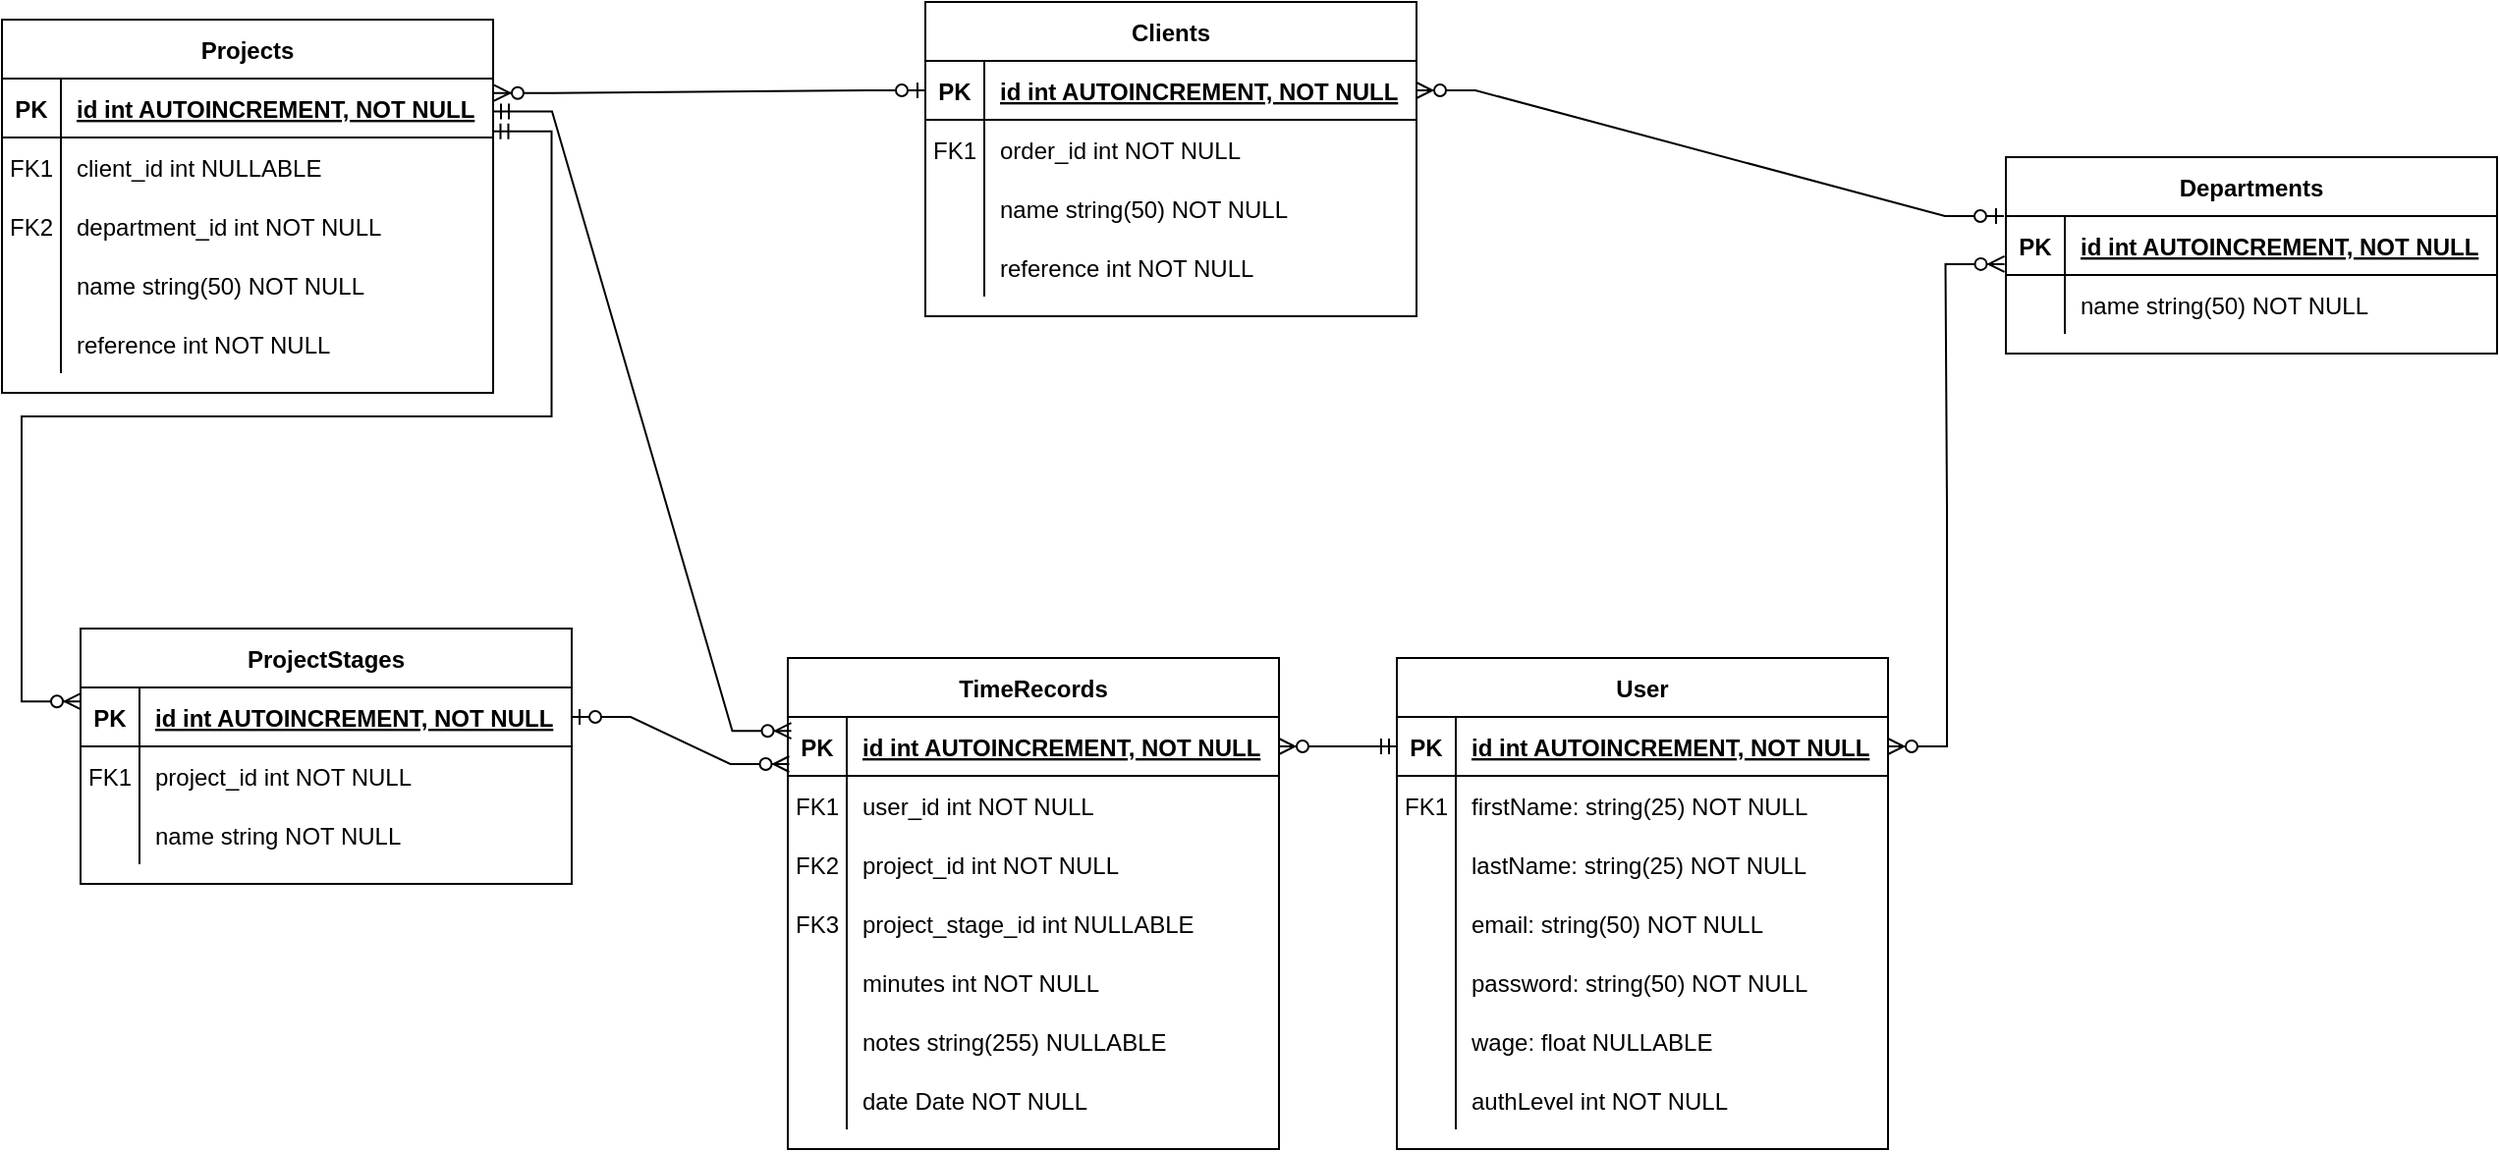 <mxfile version="16.5.1" type="device"><diagram id="R2lEEEUBdFMjLlhIrx00" name="Page-1"><mxGraphModel dx="2802" dy="865" grid="1" gridSize="10" guides="1" tooltips="1" connect="1" arrows="1" fold="1" page="1" pageScale="1" pageWidth="850" pageHeight="1100" math="0" shadow="0" extFonts="Permanent Marker^https://fonts.googleapis.com/css?family=Permanent+Marker"><root><mxCell id="0"/><mxCell id="1" parent="0"/><mxCell id="C-vyLk0tnHw3VtMMgP7b-2" value="ProjectStages" style="shape=table;startSize=30;container=1;collapsible=1;childLayout=tableLayout;fixedRows=1;rowLines=0;fontStyle=1;align=center;resizeLast=1;" parent="1" vertex="1"><mxGeometry x="-1000" y="450" width="250" height="130" as="geometry"/></mxCell><mxCell id="C-vyLk0tnHw3VtMMgP7b-3" value="" style="shape=partialRectangle;collapsible=0;dropTarget=0;pointerEvents=0;fillColor=none;points=[[0,0.5],[1,0.5]];portConstraint=eastwest;top=0;left=0;right=0;bottom=1;" parent="C-vyLk0tnHw3VtMMgP7b-2" vertex="1"><mxGeometry y="30" width="250" height="30" as="geometry"/></mxCell><mxCell id="C-vyLk0tnHw3VtMMgP7b-4" value="PK" style="shape=partialRectangle;overflow=hidden;connectable=0;fillColor=none;top=0;left=0;bottom=0;right=0;fontStyle=1;" parent="C-vyLk0tnHw3VtMMgP7b-3" vertex="1"><mxGeometry width="30" height="30" as="geometry"><mxRectangle width="30" height="30" as="alternateBounds"/></mxGeometry></mxCell><mxCell id="C-vyLk0tnHw3VtMMgP7b-5" value="id int AUTOINCREMENT, NOT NULL" style="shape=partialRectangle;overflow=hidden;connectable=0;fillColor=none;top=0;left=0;bottom=0;right=0;align=left;spacingLeft=6;fontStyle=5;" parent="C-vyLk0tnHw3VtMMgP7b-3" vertex="1"><mxGeometry x="30" width="220" height="30" as="geometry"><mxRectangle width="220" height="30" as="alternateBounds"/></mxGeometry></mxCell><mxCell id="C-vyLk0tnHw3VtMMgP7b-6" value="" style="shape=partialRectangle;collapsible=0;dropTarget=0;pointerEvents=0;fillColor=none;points=[[0,0.5],[1,0.5]];portConstraint=eastwest;top=0;left=0;right=0;bottom=0;" parent="C-vyLk0tnHw3VtMMgP7b-2" vertex="1"><mxGeometry y="60" width="250" height="30" as="geometry"/></mxCell><mxCell id="C-vyLk0tnHw3VtMMgP7b-7" value="FK1" style="shape=partialRectangle;overflow=hidden;connectable=0;fillColor=none;top=0;left=0;bottom=0;right=0;" parent="C-vyLk0tnHw3VtMMgP7b-6" vertex="1"><mxGeometry width="30" height="30" as="geometry"><mxRectangle width="30" height="30" as="alternateBounds"/></mxGeometry></mxCell><mxCell id="C-vyLk0tnHw3VtMMgP7b-8" value="project_id int NOT NULL" style="shape=partialRectangle;overflow=hidden;connectable=0;fillColor=none;top=0;left=0;bottom=0;right=0;align=left;spacingLeft=6;" parent="C-vyLk0tnHw3VtMMgP7b-6" vertex="1"><mxGeometry x="30" width="220" height="30" as="geometry"><mxRectangle width="220" height="30" as="alternateBounds"/></mxGeometry></mxCell><mxCell id="_B4PL_5345kddDKQ4MI7-59" value="" style="shape=partialRectangle;collapsible=0;dropTarget=0;pointerEvents=0;fillColor=none;points=[[0,0.5],[1,0.5]];portConstraint=eastwest;top=0;left=0;right=0;bottom=0;" parent="C-vyLk0tnHw3VtMMgP7b-2" vertex="1"><mxGeometry y="90" width="250" height="30" as="geometry"/></mxCell><mxCell id="_B4PL_5345kddDKQ4MI7-60" value="" style="shape=partialRectangle;overflow=hidden;connectable=0;fillColor=none;top=0;left=0;bottom=0;right=0;" parent="_B4PL_5345kddDKQ4MI7-59" vertex="1"><mxGeometry width="30" height="30" as="geometry"><mxRectangle width="30" height="30" as="alternateBounds"/></mxGeometry></mxCell><mxCell id="_B4PL_5345kddDKQ4MI7-61" value="name string NOT NULL" style="shape=partialRectangle;overflow=hidden;connectable=0;fillColor=none;top=0;left=0;bottom=0;right=0;align=left;spacingLeft=6;" parent="_B4PL_5345kddDKQ4MI7-59" vertex="1"><mxGeometry x="30" width="220" height="30" as="geometry"><mxRectangle width="220" height="30" as="alternateBounds"/></mxGeometry></mxCell><mxCell id="C-vyLk0tnHw3VtMMgP7b-13" value="Clients" style="shape=table;startSize=30;container=1;collapsible=1;childLayout=tableLayout;fixedRows=1;rowLines=0;fontStyle=1;align=center;resizeLast=1;" parent="1" vertex="1"><mxGeometry x="-570" y="131" width="250" height="160" as="geometry"/></mxCell><mxCell id="C-vyLk0tnHw3VtMMgP7b-14" value="" style="shape=partialRectangle;collapsible=0;dropTarget=0;pointerEvents=0;fillColor=none;points=[[0,0.5],[1,0.5]];portConstraint=eastwest;top=0;left=0;right=0;bottom=1;" parent="C-vyLk0tnHw3VtMMgP7b-13" vertex="1"><mxGeometry y="30" width="250" height="30" as="geometry"/></mxCell><mxCell id="C-vyLk0tnHw3VtMMgP7b-15" value="PK" style="shape=partialRectangle;overflow=hidden;connectable=0;fillColor=none;top=0;left=0;bottom=0;right=0;fontStyle=1;" parent="C-vyLk0tnHw3VtMMgP7b-14" vertex="1"><mxGeometry width="30" height="30" as="geometry"><mxRectangle width="30" height="30" as="alternateBounds"/></mxGeometry></mxCell><mxCell id="C-vyLk0tnHw3VtMMgP7b-16" value="id int AUTOINCREMENT, NOT NULL" style="shape=partialRectangle;overflow=hidden;connectable=0;fillColor=none;top=0;left=0;bottom=0;right=0;align=left;spacingLeft=6;fontStyle=5;" parent="C-vyLk0tnHw3VtMMgP7b-14" vertex="1"><mxGeometry x="30" width="220" height="30" as="geometry"><mxRectangle width="220" height="30" as="alternateBounds"/></mxGeometry></mxCell><mxCell id="C-vyLk0tnHw3VtMMgP7b-17" value="" style="shape=partialRectangle;collapsible=0;dropTarget=0;pointerEvents=0;fillColor=none;points=[[0,0.5],[1,0.5]];portConstraint=eastwest;top=0;left=0;right=0;bottom=0;" parent="C-vyLk0tnHw3VtMMgP7b-13" vertex="1"><mxGeometry y="60" width="250" height="30" as="geometry"/></mxCell><mxCell id="C-vyLk0tnHw3VtMMgP7b-18" value="FK1" style="shape=partialRectangle;overflow=hidden;connectable=0;fillColor=none;top=0;left=0;bottom=0;right=0;" parent="C-vyLk0tnHw3VtMMgP7b-17" vertex="1"><mxGeometry width="30" height="30" as="geometry"><mxRectangle width="30" height="30" as="alternateBounds"/></mxGeometry></mxCell><mxCell id="C-vyLk0tnHw3VtMMgP7b-19" value="order_id int NOT NULL" style="shape=partialRectangle;overflow=hidden;connectable=0;fillColor=none;top=0;left=0;bottom=0;right=0;align=left;spacingLeft=6;" parent="C-vyLk0tnHw3VtMMgP7b-17" vertex="1"><mxGeometry x="30" width="220" height="30" as="geometry"><mxRectangle width="220" height="30" as="alternateBounds"/></mxGeometry></mxCell><mxCell id="C-vyLk0tnHw3VtMMgP7b-20" value="" style="shape=partialRectangle;collapsible=0;dropTarget=0;pointerEvents=0;fillColor=none;points=[[0,0.5],[1,0.5]];portConstraint=eastwest;top=0;left=0;right=0;bottom=0;" parent="C-vyLk0tnHw3VtMMgP7b-13" vertex="1"><mxGeometry y="90" width="250" height="30" as="geometry"/></mxCell><mxCell id="C-vyLk0tnHw3VtMMgP7b-21" value="" style="shape=partialRectangle;overflow=hidden;connectable=0;fillColor=none;top=0;left=0;bottom=0;right=0;" parent="C-vyLk0tnHw3VtMMgP7b-20" vertex="1"><mxGeometry width="30" height="30" as="geometry"><mxRectangle width="30" height="30" as="alternateBounds"/></mxGeometry></mxCell><mxCell id="C-vyLk0tnHw3VtMMgP7b-22" value="name string(50) NOT NULL" style="shape=partialRectangle;overflow=hidden;connectable=0;fillColor=none;top=0;left=0;bottom=0;right=0;align=left;spacingLeft=6;" parent="C-vyLk0tnHw3VtMMgP7b-20" vertex="1"><mxGeometry x="30" width="220" height="30" as="geometry"><mxRectangle width="220" height="30" as="alternateBounds"/></mxGeometry></mxCell><mxCell id="_B4PL_5345kddDKQ4MI7-33" value="" style="shape=partialRectangle;collapsible=0;dropTarget=0;pointerEvents=0;fillColor=none;points=[[0,0.5],[1,0.5]];portConstraint=eastwest;top=0;left=0;right=0;bottom=0;" parent="C-vyLk0tnHw3VtMMgP7b-13" vertex="1"><mxGeometry y="120" width="250" height="30" as="geometry"/></mxCell><mxCell id="_B4PL_5345kddDKQ4MI7-34" value="" style="shape=partialRectangle;overflow=hidden;connectable=0;fillColor=none;top=0;left=0;bottom=0;right=0;" parent="_B4PL_5345kddDKQ4MI7-33" vertex="1"><mxGeometry width="30" height="30" as="geometry"><mxRectangle width="30" height="30" as="alternateBounds"/></mxGeometry></mxCell><mxCell id="_B4PL_5345kddDKQ4MI7-35" value="reference int NOT NULL" style="shape=partialRectangle;overflow=hidden;connectable=0;fillColor=none;top=0;left=0;bottom=0;right=0;align=left;spacingLeft=6;" parent="_B4PL_5345kddDKQ4MI7-33" vertex="1"><mxGeometry x="30" width="220" height="30" as="geometry"><mxRectangle width="220" height="30" as="alternateBounds"/></mxGeometry></mxCell><mxCell id="_B4PL_5345kddDKQ4MI7-1" value="Departments" style="shape=table;startSize=30;container=1;collapsible=1;childLayout=tableLayout;fixedRows=1;rowLines=0;fontStyle=1;align=center;resizeLast=1;" parent="1" vertex="1"><mxGeometry x="-20" y="210" width="250" height="100" as="geometry"/></mxCell><mxCell id="_B4PL_5345kddDKQ4MI7-2" value="" style="shape=partialRectangle;collapsible=0;dropTarget=0;pointerEvents=0;fillColor=none;points=[[0,0.5],[1,0.5]];portConstraint=eastwest;top=0;left=0;right=0;bottom=1;" parent="_B4PL_5345kddDKQ4MI7-1" vertex="1"><mxGeometry y="30" width="250" height="30" as="geometry"/></mxCell><mxCell id="_B4PL_5345kddDKQ4MI7-3" value="PK" style="shape=partialRectangle;overflow=hidden;connectable=0;fillColor=none;top=0;left=0;bottom=0;right=0;fontStyle=1;" parent="_B4PL_5345kddDKQ4MI7-2" vertex="1"><mxGeometry width="30" height="30" as="geometry"><mxRectangle width="30" height="30" as="alternateBounds"/></mxGeometry></mxCell><mxCell id="_B4PL_5345kddDKQ4MI7-4" value="id int AUTOINCREMENT, NOT NULL" style="shape=partialRectangle;overflow=hidden;connectable=0;fillColor=none;top=0;left=0;bottom=0;right=0;align=left;spacingLeft=6;fontStyle=5;" parent="_B4PL_5345kddDKQ4MI7-2" vertex="1"><mxGeometry x="30" width="220" height="30" as="geometry"><mxRectangle width="220" height="30" as="alternateBounds"/></mxGeometry></mxCell><mxCell id="_B4PL_5345kddDKQ4MI7-5" value="" style="shape=partialRectangle;collapsible=0;dropTarget=0;pointerEvents=0;fillColor=none;points=[[0,0.5],[1,0.5]];portConstraint=eastwest;top=0;left=0;right=0;bottom=0;" parent="_B4PL_5345kddDKQ4MI7-1" vertex="1"><mxGeometry y="60" width="250" height="30" as="geometry"/></mxCell><mxCell id="_B4PL_5345kddDKQ4MI7-6" value="" style="shape=partialRectangle;overflow=hidden;connectable=0;fillColor=none;top=0;left=0;bottom=0;right=0;" parent="_B4PL_5345kddDKQ4MI7-5" vertex="1"><mxGeometry width="30" height="30" as="geometry"><mxRectangle width="30" height="30" as="alternateBounds"/></mxGeometry></mxCell><mxCell id="_B4PL_5345kddDKQ4MI7-7" value="name string(50) NOT NULL" style="shape=partialRectangle;overflow=hidden;connectable=0;fillColor=none;top=0;left=0;bottom=0;right=0;align=left;spacingLeft=6;" parent="_B4PL_5345kddDKQ4MI7-5" vertex="1"><mxGeometry x="30" width="220" height="30" as="geometry"><mxRectangle width="220" height="30" as="alternateBounds"/></mxGeometry></mxCell><mxCell id="_B4PL_5345kddDKQ4MI7-11" value="TimeRecords" style="shape=table;startSize=30;container=1;collapsible=1;childLayout=tableLayout;fixedRows=1;rowLines=0;fontStyle=1;align=center;resizeLast=1;" parent="1" vertex="1"><mxGeometry x="-640" y="465" width="250" height="250" as="geometry"/></mxCell><mxCell id="_B4PL_5345kddDKQ4MI7-12" value="" style="shape=partialRectangle;collapsible=0;dropTarget=0;pointerEvents=0;fillColor=none;points=[[0,0.5],[1,0.5]];portConstraint=eastwest;top=0;left=0;right=0;bottom=1;" parent="_B4PL_5345kddDKQ4MI7-11" vertex="1"><mxGeometry y="30" width="250" height="30" as="geometry"/></mxCell><mxCell id="_B4PL_5345kddDKQ4MI7-13" value="PK" style="shape=partialRectangle;overflow=hidden;connectable=0;fillColor=none;top=0;left=0;bottom=0;right=0;fontStyle=1;" parent="_B4PL_5345kddDKQ4MI7-12" vertex="1"><mxGeometry width="30" height="30" as="geometry"><mxRectangle width="30" height="30" as="alternateBounds"/></mxGeometry></mxCell><mxCell id="_B4PL_5345kddDKQ4MI7-14" value="id int AUTOINCREMENT, NOT NULL" style="shape=partialRectangle;overflow=hidden;connectable=0;fillColor=none;top=0;left=0;bottom=0;right=0;align=left;spacingLeft=6;fontStyle=5;" parent="_B4PL_5345kddDKQ4MI7-12" vertex="1"><mxGeometry x="30" width="220" height="30" as="geometry"><mxRectangle width="220" height="30" as="alternateBounds"/></mxGeometry></mxCell><mxCell id="_B4PL_5345kddDKQ4MI7-15" value="" style="shape=partialRectangle;collapsible=0;dropTarget=0;pointerEvents=0;fillColor=none;points=[[0,0.5],[1,0.5]];portConstraint=eastwest;top=0;left=0;right=0;bottom=0;" parent="_B4PL_5345kddDKQ4MI7-11" vertex="1"><mxGeometry y="60" width="250" height="30" as="geometry"/></mxCell><mxCell id="_B4PL_5345kddDKQ4MI7-16" value="FK1" style="shape=partialRectangle;overflow=hidden;connectable=0;fillColor=none;top=0;left=0;bottom=0;right=0;" parent="_B4PL_5345kddDKQ4MI7-15" vertex="1"><mxGeometry width="30" height="30" as="geometry"><mxRectangle width="30" height="30" as="alternateBounds"/></mxGeometry></mxCell><mxCell id="_B4PL_5345kddDKQ4MI7-17" value="user_id int NOT NULL" style="shape=partialRectangle;overflow=hidden;connectable=0;fillColor=none;top=0;left=0;bottom=0;right=0;align=left;spacingLeft=6;" parent="_B4PL_5345kddDKQ4MI7-15" vertex="1"><mxGeometry x="30" width="220" height="30" as="geometry"><mxRectangle width="220" height="30" as="alternateBounds"/></mxGeometry></mxCell><mxCell id="_B4PL_5345kddDKQ4MI7-62" value="" style="shape=partialRectangle;collapsible=0;dropTarget=0;pointerEvents=0;fillColor=none;points=[[0,0.5],[1,0.5]];portConstraint=eastwest;top=0;left=0;right=0;bottom=0;" parent="_B4PL_5345kddDKQ4MI7-11" vertex="1"><mxGeometry y="90" width="250" height="30" as="geometry"/></mxCell><mxCell id="_B4PL_5345kddDKQ4MI7-63" value="FK2" style="shape=partialRectangle;overflow=hidden;connectable=0;fillColor=none;top=0;left=0;bottom=0;right=0;" parent="_B4PL_5345kddDKQ4MI7-62" vertex="1"><mxGeometry width="30" height="30" as="geometry"><mxRectangle width="30" height="30" as="alternateBounds"/></mxGeometry></mxCell><mxCell id="_B4PL_5345kddDKQ4MI7-64" value="project_id int NOT NULL" style="shape=partialRectangle;overflow=hidden;connectable=0;fillColor=none;top=0;left=0;bottom=0;right=0;align=left;spacingLeft=6;" parent="_B4PL_5345kddDKQ4MI7-62" vertex="1"><mxGeometry x="30" width="220" height="30" as="geometry"><mxRectangle width="220" height="30" as="alternateBounds"/></mxGeometry></mxCell><mxCell id="_B4PL_5345kddDKQ4MI7-65" value="" style="shape=partialRectangle;collapsible=0;dropTarget=0;pointerEvents=0;fillColor=none;points=[[0,0.5],[1,0.5]];portConstraint=eastwest;top=0;left=0;right=0;bottom=0;" parent="_B4PL_5345kddDKQ4MI7-11" vertex="1"><mxGeometry y="120" width="250" height="30" as="geometry"/></mxCell><mxCell id="_B4PL_5345kddDKQ4MI7-66" value="FK3" style="shape=partialRectangle;overflow=hidden;connectable=0;fillColor=none;top=0;left=0;bottom=0;right=0;" parent="_B4PL_5345kddDKQ4MI7-65" vertex="1"><mxGeometry width="30" height="30" as="geometry"><mxRectangle width="30" height="30" as="alternateBounds"/></mxGeometry></mxCell><mxCell id="_B4PL_5345kddDKQ4MI7-67" value="project_stage_id int NULLABLE" style="shape=partialRectangle;overflow=hidden;connectable=0;fillColor=none;top=0;left=0;bottom=0;right=0;align=left;spacingLeft=6;" parent="_B4PL_5345kddDKQ4MI7-65" vertex="1"><mxGeometry x="30" width="220" height="30" as="geometry"><mxRectangle width="220" height="30" as="alternateBounds"/></mxGeometry></mxCell><mxCell id="_B4PL_5345kddDKQ4MI7-18" value="" style="shape=partialRectangle;collapsible=0;dropTarget=0;pointerEvents=0;fillColor=none;points=[[0,0.5],[1,0.5]];portConstraint=eastwest;top=0;left=0;right=0;bottom=0;" parent="_B4PL_5345kddDKQ4MI7-11" vertex="1"><mxGeometry y="150" width="250" height="30" as="geometry"/></mxCell><mxCell id="_B4PL_5345kddDKQ4MI7-19" value="" style="shape=partialRectangle;overflow=hidden;connectable=0;fillColor=none;top=0;left=0;bottom=0;right=0;" parent="_B4PL_5345kddDKQ4MI7-18" vertex="1"><mxGeometry width="30" height="30" as="geometry"><mxRectangle width="30" height="30" as="alternateBounds"/></mxGeometry></mxCell><mxCell id="_B4PL_5345kddDKQ4MI7-20" value="minutes int NOT NULL" style="shape=partialRectangle;overflow=hidden;connectable=0;fillColor=none;top=0;left=0;bottom=0;right=0;align=left;spacingLeft=6;" parent="_B4PL_5345kddDKQ4MI7-18" vertex="1"><mxGeometry x="30" width="220" height="30" as="geometry"><mxRectangle width="220" height="30" as="alternateBounds"/></mxGeometry></mxCell><mxCell id="_B4PL_5345kddDKQ4MI7-56" value="" style="shape=partialRectangle;collapsible=0;dropTarget=0;pointerEvents=0;fillColor=none;points=[[0,0.5],[1,0.5]];portConstraint=eastwest;top=0;left=0;right=0;bottom=0;" parent="_B4PL_5345kddDKQ4MI7-11" vertex="1"><mxGeometry y="180" width="250" height="30" as="geometry"/></mxCell><mxCell id="_B4PL_5345kddDKQ4MI7-57" value="" style="shape=partialRectangle;overflow=hidden;connectable=0;fillColor=none;top=0;left=0;bottom=0;right=0;" parent="_B4PL_5345kddDKQ4MI7-56" vertex="1"><mxGeometry width="30" height="30" as="geometry"><mxRectangle width="30" height="30" as="alternateBounds"/></mxGeometry></mxCell><mxCell id="_B4PL_5345kddDKQ4MI7-58" value="notes string(255) NULLABLE" style="shape=partialRectangle;overflow=hidden;connectable=0;fillColor=none;top=0;left=0;bottom=0;right=0;align=left;spacingLeft=6;" parent="_B4PL_5345kddDKQ4MI7-56" vertex="1"><mxGeometry x="30" width="220" height="30" as="geometry"><mxRectangle width="220" height="30" as="alternateBounds"/></mxGeometry></mxCell><mxCell id="n6UdeddyVsrwUDNH1wHE-2" value="" style="shape=partialRectangle;collapsible=0;dropTarget=0;pointerEvents=0;fillColor=none;points=[[0,0.5],[1,0.5]];portConstraint=eastwest;top=0;left=0;right=0;bottom=0;" parent="_B4PL_5345kddDKQ4MI7-11" vertex="1"><mxGeometry y="210" width="250" height="30" as="geometry"/></mxCell><mxCell id="n6UdeddyVsrwUDNH1wHE-3" value="" style="shape=partialRectangle;overflow=hidden;connectable=0;fillColor=none;top=0;left=0;bottom=0;right=0;" parent="n6UdeddyVsrwUDNH1wHE-2" vertex="1"><mxGeometry width="30" height="30" as="geometry"><mxRectangle width="30" height="30" as="alternateBounds"/></mxGeometry></mxCell><mxCell id="n6UdeddyVsrwUDNH1wHE-4" value="date Date NOT NULL" style="shape=partialRectangle;overflow=hidden;connectable=0;fillColor=none;top=0;left=0;bottom=0;right=0;align=left;spacingLeft=6;" parent="n6UdeddyVsrwUDNH1wHE-2" vertex="1"><mxGeometry x="30" width="220" height="30" as="geometry"><mxRectangle width="220" height="30" as="alternateBounds"/></mxGeometry></mxCell><mxCell id="_B4PL_5345kddDKQ4MI7-21" value="User" style="shape=table;startSize=30;container=1;collapsible=1;childLayout=tableLayout;fixedRows=1;rowLines=0;fontStyle=1;align=center;resizeLast=1;" parent="1" vertex="1"><mxGeometry x="-330" y="465" width="250" height="250" as="geometry"/></mxCell><mxCell id="_B4PL_5345kddDKQ4MI7-22" value="" style="shape=partialRectangle;collapsible=0;dropTarget=0;pointerEvents=0;fillColor=none;points=[[0,0.5],[1,0.5]];portConstraint=eastwest;top=0;left=0;right=0;bottom=1;" parent="_B4PL_5345kddDKQ4MI7-21" vertex="1"><mxGeometry y="30" width="250" height="30" as="geometry"/></mxCell><mxCell id="_B4PL_5345kddDKQ4MI7-23" value="PK" style="shape=partialRectangle;overflow=hidden;connectable=0;fillColor=none;top=0;left=0;bottom=0;right=0;fontStyle=1;" parent="_B4PL_5345kddDKQ4MI7-22" vertex="1"><mxGeometry width="30" height="30" as="geometry"><mxRectangle width="30" height="30" as="alternateBounds"/></mxGeometry></mxCell><mxCell id="_B4PL_5345kddDKQ4MI7-24" value="id int AUTOINCREMENT, NOT NULL" style="shape=partialRectangle;overflow=hidden;connectable=0;fillColor=none;top=0;left=0;bottom=0;right=0;align=left;spacingLeft=6;fontStyle=5;" parent="_B4PL_5345kddDKQ4MI7-22" vertex="1"><mxGeometry x="30" width="220" height="30" as="geometry"><mxRectangle width="220" height="30" as="alternateBounds"/></mxGeometry></mxCell><mxCell id="_B4PL_5345kddDKQ4MI7-25" value="" style="shape=partialRectangle;collapsible=0;dropTarget=0;pointerEvents=0;fillColor=none;points=[[0,0.5],[1,0.5]];portConstraint=eastwest;top=0;left=0;right=0;bottom=0;" parent="_B4PL_5345kddDKQ4MI7-21" vertex="1"><mxGeometry y="60" width="250" height="30" as="geometry"/></mxCell><mxCell id="_B4PL_5345kddDKQ4MI7-26" value="FK1" style="shape=partialRectangle;overflow=hidden;connectable=0;fillColor=none;top=0;left=0;bottom=0;right=0;" parent="_B4PL_5345kddDKQ4MI7-25" vertex="1"><mxGeometry width="30" height="30" as="geometry"><mxRectangle width="30" height="30" as="alternateBounds"/></mxGeometry></mxCell><mxCell id="_B4PL_5345kddDKQ4MI7-27" value="firstName: string(25) NOT NULL" style="shape=partialRectangle;overflow=hidden;connectable=0;fillColor=none;top=0;left=0;bottom=0;right=0;align=left;spacingLeft=6;" parent="_B4PL_5345kddDKQ4MI7-25" vertex="1"><mxGeometry x="30" width="220" height="30" as="geometry"><mxRectangle width="220" height="30" as="alternateBounds"/></mxGeometry></mxCell><mxCell id="_B4PL_5345kddDKQ4MI7-28" value="" style="shape=partialRectangle;collapsible=0;dropTarget=0;pointerEvents=0;fillColor=none;points=[[0,0.5],[1,0.5]];portConstraint=eastwest;top=0;left=0;right=0;bottom=0;" parent="_B4PL_5345kddDKQ4MI7-21" vertex="1"><mxGeometry y="90" width="250" height="30" as="geometry"/></mxCell><mxCell id="_B4PL_5345kddDKQ4MI7-29" value="" style="shape=partialRectangle;overflow=hidden;connectable=0;fillColor=none;top=0;left=0;bottom=0;right=0;" parent="_B4PL_5345kddDKQ4MI7-28" vertex="1"><mxGeometry width="30" height="30" as="geometry"><mxRectangle width="30" height="30" as="alternateBounds"/></mxGeometry></mxCell><mxCell id="_B4PL_5345kddDKQ4MI7-30" value="lastName: string(25) NOT NULL" style="shape=partialRectangle;overflow=hidden;connectable=0;fillColor=none;top=0;left=0;bottom=0;right=0;align=left;spacingLeft=6;" parent="_B4PL_5345kddDKQ4MI7-28" vertex="1"><mxGeometry x="30" width="220" height="30" as="geometry"><mxRectangle width="220" height="30" as="alternateBounds"/></mxGeometry></mxCell><mxCell id="_B4PL_5345kddDKQ4MI7-68" value="" style="shape=partialRectangle;collapsible=0;dropTarget=0;pointerEvents=0;fillColor=none;points=[[0,0.5],[1,0.5]];portConstraint=eastwest;top=0;left=0;right=0;bottom=0;" parent="_B4PL_5345kddDKQ4MI7-21" vertex="1"><mxGeometry y="120" width="250" height="30" as="geometry"/></mxCell><mxCell id="_B4PL_5345kddDKQ4MI7-69" value="" style="shape=partialRectangle;overflow=hidden;connectable=0;fillColor=none;top=0;left=0;bottom=0;right=0;" parent="_B4PL_5345kddDKQ4MI7-68" vertex="1"><mxGeometry width="30" height="30" as="geometry"><mxRectangle width="30" height="30" as="alternateBounds"/></mxGeometry></mxCell><mxCell id="_B4PL_5345kddDKQ4MI7-70" value="email: string(50) NOT NULL" style="shape=partialRectangle;overflow=hidden;connectable=0;fillColor=none;top=0;left=0;bottom=0;right=0;align=left;spacingLeft=6;" parent="_B4PL_5345kddDKQ4MI7-68" vertex="1"><mxGeometry x="30" width="220" height="30" as="geometry"><mxRectangle width="220" height="30" as="alternateBounds"/></mxGeometry></mxCell><mxCell id="_B4PL_5345kddDKQ4MI7-71" value="" style="shape=partialRectangle;collapsible=0;dropTarget=0;pointerEvents=0;fillColor=none;points=[[0,0.5],[1,0.5]];portConstraint=eastwest;top=0;left=0;right=0;bottom=0;" parent="_B4PL_5345kddDKQ4MI7-21" vertex="1"><mxGeometry y="150" width="250" height="30" as="geometry"/></mxCell><mxCell id="_B4PL_5345kddDKQ4MI7-72" value="" style="shape=partialRectangle;overflow=hidden;connectable=0;fillColor=none;top=0;left=0;bottom=0;right=0;" parent="_B4PL_5345kddDKQ4MI7-71" vertex="1"><mxGeometry width="30" height="30" as="geometry"><mxRectangle width="30" height="30" as="alternateBounds"/></mxGeometry></mxCell><mxCell id="_B4PL_5345kddDKQ4MI7-73" value="password: string(50) NOT NULL" style="shape=partialRectangle;overflow=hidden;connectable=0;fillColor=none;top=0;left=0;bottom=0;right=0;align=left;spacingLeft=6;" parent="_B4PL_5345kddDKQ4MI7-71" vertex="1"><mxGeometry x="30" width="220" height="30" as="geometry"><mxRectangle width="220" height="30" as="alternateBounds"/></mxGeometry></mxCell><mxCell id="_B4PL_5345kddDKQ4MI7-75" value="" style="shape=partialRectangle;collapsible=0;dropTarget=0;pointerEvents=0;fillColor=none;points=[[0,0.5],[1,0.5]];portConstraint=eastwest;top=0;left=0;right=0;bottom=0;" parent="_B4PL_5345kddDKQ4MI7-21" vertex="1"><mxGeometry y="180" width="250" height="30" as="geometry"/></mxCell><mxCell id="_B4PL_5345kddDKQ4MI7-76" value="" style="shape=partialRectangle;overflow=hidden;connectable=0;fillColor=none;top=0;left=0;bottom=0;right=0;" parent="_B4PL_5345kddDKQ4MI7-75" vertex="1"><mxGeometry width="30" height="30" as="geometry"><mxRectangle width="30" height="30" as="alternateBounds"/></mxGeometry></mxCell><mxCell id="_B4PL_5345kddDKQ4MI7-77" value="wage: float NULLABLE" style="shape=partialRectangle;overflow=hidden;connectable=0;fillColor=none;top=0;left=0;bottom=0;right=0;align=left;spacingLeft=6;" parent="_B4PL_5345kddDKQ4MI7-75" vertex="1"><mxGeometry x="30" width="220" height="30" as="geometry"><mxRectangle width="220" height="30" as="alternateBounds"/></mxGeometry></mxCell><mxCell id="_B4PL_5345kddDKQ4MI7-78" value="" style="shape=partialRectangle;collapsible=0;dropTarget=0;pointerEvents=0;fillColor=none;points=[[0,0.5],[1,0.5]];portConstraint=eastwest;top=0;left=0;right=0;bottom=0;" parent="_B4PL_5345kddDKQ4MI7-21" vertex="1"><mxGeometry y="210" width="250" height="30" as="geometry"/></mxCell><mxCell id="_B4PL_5345kddDKQ4MI7-79" value="" style="shape=partialRectangle;overflow=hidden;connectable=0;fillColor=none;top=0;left=0;bottom=0;right=0;" parent="_B4PL_5345kddDKQ4MI7-78" vertex="1"><mxGeometry width="30" height="30" as="geometry"><mxRectangle width="30" height="30" as="alternateBounds"/></mxGeometry></mxCell><mxCell id="_B4PL_5345kddDKQ4MI7-80" value="authLevel int NOT NULL" style="shape=partialRectangle;overflow=hidden;connectable=0;fillColor=none;top=0;left=0;bottom=0;right=0;align=left;spacingLeft=6;" parent="_B4PL_5345kddDKQ4MI7-78" vertex="1"><mxGeometry x="30" width="220" height="30" as="geometry"><mxRectangle width="220" height="30" as="alternateBounds"/></mxGeometry></mxCell><mxCell id="_B4PL_5345kddDKQ4MI7-36" value="Projects" style="shape=table;startSize=30;container=1;collapsible=1;childLayout=tableLayout;fixedRows=1;rowLines=0;fontStyle=1;align=center;resizeLast=1;" parent="1" vertex="1"><mxGeometry x="-1040" y="140" width="250" height="190" as="geometry"/></mxCell><mxCell id="_B4PL_5345kddDKQ4MI7-37" value="" style="shape=partialRectangle;collapsible=0;dropTarget=0;pointerEvents=0;fillColor=none;points=[[0,0.5],[1,0.5]];portConstraint=eastwest;top=0;left=0;right=0;bottom=1;" parent="_B4PL_5345kddDKQ4MI7-36" vertex="1"><mxGeometry y="30" width="250" height="30" as="geometry"/></mxCell><mxCell id="_B4PL_5345kddDKQ4MI7-38" value="PK" style="shape=partialRectangle;overflow=hidden;connectable=0;fillColor=none;top=0;left=0;bottom=0;right=0;fontStyle=1;" parent="_B4PL_5345kddDKQ4MI7-37" vertex="1"><mxGeometry width="30" height="30" as="geometry"><mxRectangle width="30" height="30" as="alternateBounds"/></mxGeometry></mxCell><mxCell id="_B4PL_5345kddDKQ4MI7-39" value="id int AUTOINCREMENT, NOT NULL" style="shape=partialRectangle;overflow=hidden;connectable=0;fillColor=none;top=0;left=0;bottom=0;right=0;align=left;spacingLeft=6;fontStyle=5;" parent="_B4PL_5345kddDKQ4MI7-37" vertex="1"><mxGeometry x="30" width="220" height="30" as="geometry"><mxRectangle width="220" height="30" as="alternateBounds"/></mxGeometry></mxCell><mxCell id="_B4PL_5345kddDKQ4MI7-40" value="" style="shape=partialRectangle;collapsible=0;dropTarget=0;pointerEvents=0;fillColor=none;points=[[0,0.5],[1,0.5]];portConstraint=eastwest;top=0;left=0;right=0;bottom=0;" parent="_B4PL_5345kddDKQ4MI7-36" vertex="1"><mxGeometry y="60" width="250" height="30" as="geometry"/></mxCell><mxCell id="_B4PL_5345kddDKQ4MI7-41" value="FK1" style="shape=partialRectangle;overflow=hidden;connectable=0;fillColor=none;top=0;left=0;bottom=0;right=0;" parent="_B4PL_5345kddDKQ4MI7-40" vertex="1"><mxGeometry width="30" height="30" as="geometry"><mxRectangle width="30" height="30" as="alternateBounds"/></mxGeometry></mxCell><mxCell id="_B4PL_5345kddDKQ4MI7-42" value="client_id int NULLABLE" style="shape=partialRectangle;overflow=hidden;connectable=0;fillColor=none;top=0;left=0;bottom=0;right=0;align=left;spacingLeft=6;" parent="_B4PL_5345kddDKQ4MI7-40" vertex="1"><mxGeometry x="30" width="220" height="30" as="geometry"><mxRectangle width="220" height="30" as="alternateBounds"/></mxGeometry></mxCell><mxCell id="_B4PL_5345kddDKQ4MI7-49" value="" style="shape=partialRectangle;collapsible=0;dropTarget=0;pointerEvents=0;fillColor=none;points=[[0,0.5],[1,0.5]];portConstraint=eastwest;top=0;left=0;right=0;bottom=0;" parent="_B4PL_5345kddDKQ4MI7-36" vertex="1"><mxGeometry y="90" width="250" height="30" as="geometry"/></mxCell><mxCell id="_B4PL_5345kddDKQ4MI7-50" value="FK2" style="shape=partialRectangle;overflow=hidden;connectable=0;fillColor=none;top=0;left=0;bottom=0;right=0;" parent="_B4PL_5345kddDKQ4MI7-49" vertex="1"><mxGeometry width="30" height="30" as="geometry"><mxRectangle width="30" height="30" as="alternateBounds"/></mxGeometry></mxCell><mxCell id="_B4PL_5345kddDKQ4MI7-51" value="department_id int NOT NULL" style="shape=partialRectangle;overflow=hidden;connectable=0;fillColor=none;top=0;left=0;bottom=0;right=0;align=left;spacingLeft=6;" parent="_B4PL_5345kddDKQ4MI7-49" vertex="1"><mxGeometry x="30" width="220" height="30" as="geometry"><mxRectangle width="220" height="30" as="alternateBounds"/></mxGeometry></mxCell><mxCell id="_B4PL_5345kddDKQ4MI7-43" value="" style="shape=partialRectangle;collapsible=0;dropTarget=0;pointerEvents=0;fillColor=none;points=[[0,0.5],[1,0.5]];portConstraint=eastwest;top=0;left=0;right=0;bottom=0;" parent="_B4PL_5345kddDKQ4MI7-36" vertex="1"><mxGeometry y="120" width="250" height="30" as="geometry"/></mxCell><mxCell id="_B4PL_5345kddDKQ4MI7-44" value="" style="shape=partialRectangle;overflow=hidden;connectable=0;fillColor=none;top=0;left=0;bottom=0;right=0;" parent="_B4PL_5345kddDKQ4MI7-43" vertex="1"><mxGeometry width="30" height="30" as="geometry"><mxRectangle width="30" height="30" as="alternateBounds"/></mxGeometry></mxCell><mxCell id="_B4PL_5345kddDKQ4MI7-45" value="name string(50) NOT NULL" style="shape=partialRectangle;overflow=hidden;connectable=0;fillColor=none;top=0;left=0;bottom=0;right=0;align=left;spacingLeft=6;" parent="_B4PL_5345kddDKQ4MI7-43" vertex="1"><mxGeometry x="30" width="220" height="30" as="geometry"><mxRectangle width="220" height="30" as="alternateBounds"/></mxGeometry></mxCell><mxCell id="_B4PL_5345kddDKQ4MI7-46" value="" style="shape=partialRectangle;collapsible=0;dropTarget=0;pointerEvents=0;fillColor=none;points=[[0,0.5],[1,0.5]];portConstraint=eastwest;top=0;left=0;right=0;bottom=0;" parent="_B4PL_5345kddDKQ4MI7-36" vertex="1"><mxGeometry y="150" width="250" height="30" as="geometry"/></mxCell><mxCell id="_B4PL_5345kddDKQ4MI7-47" value="" style="shape=partialRectangle;overflow=hidden;connectable=0;fillColor=none;top=0;left=0;bottom=0;right=0;" parent="_B4PL_5345kddDKQ4MI7-46" vertex="1"><mxGeometry width="30" height="30" as="geometry"><mxRectangle width="30" height="30" as="alternateBounds"/></mxGeometry></mxCell><mxCell id="_B4PL_5345kddDKQ4MI7-48" value="reference int NOT NULL" style="shape=partialRectangle;overflow=hidden;connectable=0;fillColor=none;top=0;left=0;bottom=0;right=0;align=left;spacingLeft=6;" parent="_B4PL_5345kddDKQ4MI7-46" vertex="1"><mxGeometry x="30" width="220" height="30" as="geometry"><mxRectangle width="220" height="30" as="alternateBounds"/></mxGeometry></mxCell><mxCell id="_B4PL_5345kddDKQ4MI7-81" value="" style="edgeStyle=entityRelationEdgeStyle;fontSize=12;html=1;endArrow=ERzeroToMany;endFill=1;startArrow=ERzeroToMany;rounded=0;exitX=1;exitY=0.5;exitDx=0;exitDy=0;entryX=-0.003;entryY=0.815;entryDx=0;entryDy=0;entryPerimeter=0;" parent="1" source="_B4PL_5345kddDKQ4MI7-22" target="_B4PL_5345kddDKQ4MI7-2" edge="1"><mxGeometry width="100" height="100" relative="1" as="geometry"><mxPoint x="-260" y="450" as="sourcePoint"/><mxPoint x="-160" y="350" as="targetPoint"/></mxGeometry></mxCell><mxCell id="_B4PL_5345kddDKQ4MI7-82" value="" style="edgeStyle=entityRelationEdgeStyle;fontSize=12;html=1;endArrow=ERzeroToMany;startArrow=ERmandOne;rounded=0;exitX=0;exitY=0.5;exitDx=0;exitDy=0;entryX=1;entryY=0.5;entryDx=0;entryDy=0;" parent="1" source="_B4PL_5345kddDKQ4MI7-22" target="_B4PL_5345kddDKQ4MI7-12" edge="1"><mxGeometry width="100" height="100" relative="1" as="geometry"><mxPoint x="-730" y="800" as="sourcePoint"/><mxPoint x="-630" y="700" as="targetPoint"/></mxGeometry></mxCell><mxCell id="_B4PL_5345kddDKQ4MI7-84" value="" style="edgeStyle=entityRelationEdgeStyle;fontSize=12;html=1;endArrow=ERzeroToMany;startArrow=ERmandOne;rounded=0;exitX=1;exitY=0.557;exitDx=0;exitDy=0;entryX=0.007;entryY=0.237;entryDx=0;entryDy=0;entryPerimeter=0;exitPerimeter=0;" parent="1" source="_B4PL_5345kddDKQ4MI7-37" target="_B4PL_5345kddDKQ4MI7-12" edge="1"><mxGeometry width="100" height="100" relative="1" as="geometry"><mxPoint x="-340" y="520" as="sourcePoint"/><mxPoint x="-430" y="520" as="targetPoint"/></mxGeometry></mxCell><mxCell id="_B4PL_5345kddDKQ4MI7-87" value="" style="edgeStyle=entityRelationEdgeStyle;fontSize=12;html=1;endArrow=ERzeroToMany;startArrow=ERzeroToOne;rounded=0;exitX=1;exitY=0.5;exitDx=0;exitDy=0;entryX=0.003;entryY=0.8;entryDx=0;entryDy=0;entryPerimeter=0;" parent="1" source="C-vyLk0tnHw3VtMMgP7b-3" target="_B4PL_5345kddDKQ4MI7-12" edge="1"><mxGeometry width="100" height="100" relative="1" as="geometry"><mxPoint x="-820" y="750" as="sourcePoint"/><mxPoint x="-720" y="650" as="targetPoint"/></mxGeometry></mxCell><mxCell id="_B4PL_5345kddDKQ4MI7-92" value="" style="edgeStyle=entityRelationEdgeStyle;fontSize=12;html=1;endArrow=ERzeroToMany;startArrow=ERmandOne;rounded=0;entryX=0.007;entryY=0.237;entryDx=0;entryDy=0;entryPerimeter=0;exitX=0.999;exitY=0.894;exitDx=0;exitDy=0;exitPerimeter=0;" parent="1" source="_B4PL_5345kddDKQ4MI7-37" edge="1"><mxGeometry width="100" height="100" relative="1" as="geometry"><mxPoint x="-750" y="205" as="sourcePoint"/><mxPoint x="-1000" y="487.11" as="targetPoint"/></mxGeometry></mxCell><mxCell id="_B4PL_5345kddDKQ4MI7-95" value="" style="edgeStyle=entityRelationEdgeStyle;fontSize=12;html=1;endArrow=ERzeroToMany;startArrow=ERzeroToOne;rounded=0;exitX=0;exitY=0.5;exitDx=0;exitDy=0;entryX=1.002;entryY=0.245;entryDx=0;entryDy=0;entryPerimeter=0;" parent="1" source="C-vyLk0tnHw3VtMMgP7b-14" target="_B4PL_5345kddDKQ4MI7-37" edge="1"><mxGeometry width="100" height="100" relative="1" as="geometry"><mxPoint x="-690" y="180" as="sourcePoint"/><mxPoint x="-590" y="80" as="targetPoint"/></mxGeometry></mxCell><mxCell id="biQrGlg02a-jZZ0JjaYh-1" value="" style="edgeStyle=entityRelationEdgeStyle;fontSize=12;html=1;endArrow=ERzeroToMany;startArrow=ERzeroToOne;rounded=0;exitX=-0.004;exitY=0;exitDx=0;exitDy=0;exitPerimeter=0;entryX=1;entryY=0.5;entryDx=0;entryDy=0;" edge="1" parent="1" source="_B4PL_5345kddDKQ4MI7-2" target="C-vyLk0tnHw3VtMMgP7b-14"><mxGeometry width="100" height="100" relative="1" as="geometry"><mxPoint x="-130" y="370" as="sourcePoint"/><mxPoint x="-120" y="270" as="targetPoint"/></mxGeometry></mxCell></root></mxGraphModel></diagram></mxfile>